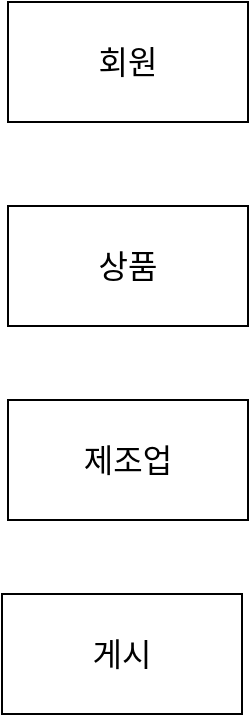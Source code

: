 <mxfile version="21.6.2" type="github">
  <diagram name="페이지-1" id="6o1ZbYYiDW5aONuJYdsd">
    <mxGraphModel dx="1060" dy="1256" grid="0" gridSize="10" guides="1" tooltips="1" connect="1" arrows="1" fold="1" page="0" pageScale="1" pageWidth="827" pageHeight="1169" math="0" shadow="0">
      <root>
        <mxCell id="0" />
        <mxCell id="1" parent="0" />
        <mxCell id="hJeLzpwojZf5ZV-VchST-1" value="회원" style="rounded=0;whiteSpace=wrap;html=1;fontSize=16;" vertex="1" parent="1">
          <mxGeometry x="-225" y="-414" width="120" height="60" as="geometry" />
        </mxCell>
        <mxCell id="hJeLzpwojZf5ZV-VchST-2" value="상품" style="rounded=0;whiteSpace=wrap;html=1;fontSize=16;" vertex="1" parent="1">
          <mxGeometry x="-225" y="-312" width="120" height="60" as="geometry" />
        </mxCell>
        <mxCell id="hJeLzpwojZf5ZV-VchST-3" value="제조업" style="rounded=0;whiteSpace=wrap;html=1;fontSize=16;" vertex="1" parent="1">
          <mxGeometry x="-225" y="-215" width="120" height="60" as="geometry" />
        </mxCell>
        <mxCell id="hJeLzpwojZf5ZV-VchST-4" value="게시" style="rounded=0;whiteSpace=wrap;html=1;fontSize=16;" vertex="1" parent="1">
          <mxGeometry x="-228" y="-118" width="120" height="60" as="geometry" />
        </mxCell>
      </root>
    </mxGraphModel>
  </diagram>
</mxfile>
